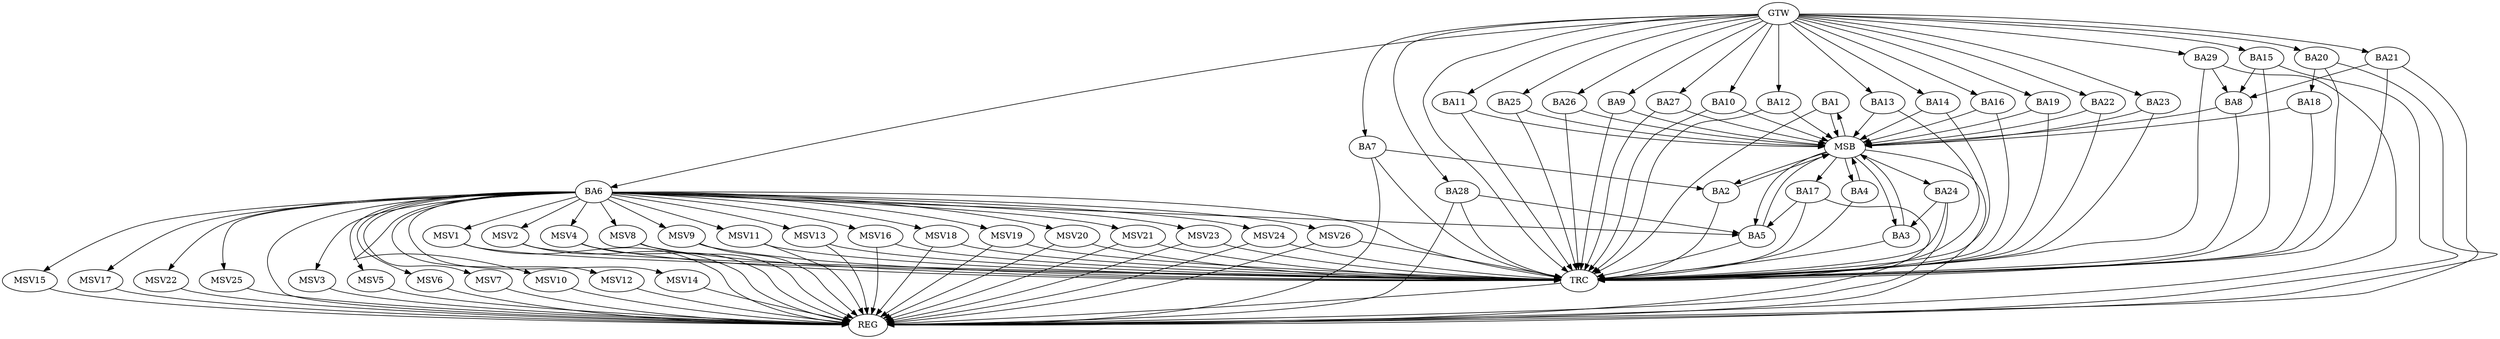 strict digraph G {
  BA1 [ label="BA1" ];
  BA2 [ label="BA2" ];
  BA3 [ label="BA3" ];
  BA4 [ label="BA4" ];
  BA5 [ label="BA5" ];
  BA6 [ label="BA6" ];
  BA7 [ label="BA7" ];
  BA8 [ label="BA8" ];
  BA9 [ label="BA9" ];
  BA10 [ label="BA10" ];
  BA11 [ label="BA11" ];
  BA12 [ label="BA12" ];
  BA13 [ label="BA13" ];
  BA14 [ label="BA14" ];
  BA15 [ label="BA15" ];
  BA16 [ label="BA16" ];
  BA17 [ label="BA17" ];
  BA18 [ label="BA18" ];
  BA19 [ label="BA19" ];
  BA20 [ label="BA20" ];
  BA21 [ label="BA21" ];
  BA22 [ label="BA22" ];
  BA23 [ label="BA23" ];
  BA24 [ label="BA24" ];
  BA25 [ label="BA25" ];
  BA26 [ label="BA26" ];
  BA27 [ label="BA27" ];
  BA28 [ label="BA28" ];
  BA29 [ label="BA29" ];
  GTW [ label="GTW" ];
  REG [ label="REG" ];
  MSB [ label="MSB" ];
  TRC [ label="TRC" ];
  MSV1 [ label="MSV1" ];
  MSV2 [ label="MSV2" ];
  MSV3 [ label="MSV3" ];
  MSV4 [ label="MSV4" ];
  MSV5 [ label="MSV5" ];
  MSV6 [ label="MSV6" ];
  MSV7 [ label="MSV7" ];
  MSV8 [ label="MSV8" ];
  MSV9 [ label="MSV9" ];
  MSV10 [ label="MSV10" ];
  MSV11 [ label="MSV11" ];
  MSV12 [ label="MSV12" ];
  MSV13 [ label="MSV13" ];
  MSV14 [ label="MSV14" ];
  MSV15 [ label="MSV15" ];
  MSV16 [ label="MSV16" ];
  MSV17 [ label="MSV17" ];
  MSV18 [ label="MSV18" ];
  MSV19 [ label="MSV19" ];
  MSV20 [ label="MSV20" ];
  MSV21 [ label="MSV21" ];
  MSV22 [ label="MSV22" ];
  MSV23 [ label="MSV23" ];
  MSV24 [ label="MSV24" ];
  MSV25 [ label="MSV25" ];
  MSV26 [ label="MSV26" ];
  BA6 -> BA5;
  BA7 -> BA2;
  BA15 -> BA8;
  BA17 -> BA5;
  BA20 -> BA18;
  BA21 -> BA8;
  BA24 -> BA3;
  BA28 -> BA5;
  BA29 -> BA8;
  GTW -> BA6;
  GTW -> BA7;
  GTW -> BA9;
  GTW -> BA10;
  GTW -> BA11;
  GTW -> BA12;
  GTW -> BA13;
  GTW -> BA14;
  GTW -> BA15;
  GTW -> BA16;
  GTW -> BA19;
  GTW -> BA20;
  GTW -> BA21;
  GTW -> BA22;
  GTW -> BA23;
  GTW -> BA25;
  GTW -> BA26;
  GTW -> BA27;
  GTW -> BA28;
  GTW -> BA29;
  BA6 -> REG;
  BA7 -> REG;
  BA15 -> REG;
  BA17 -> REG;
  BA20 -> REG;
  BA21 -> REG;
  BA24 -> REG;
  BA28 -> REG;
  BA29 -> REG;
  BA1 -> MSB;
  MSB -> BA2;
  MSB -> REG;
  BA2 -> MSB;
  MSB -> BA1;
  BA3 -> MSB;
  BA4 -> MSB;
  MSB -> BA3;
  BA5 -> MSB;
  BA8 -> MSB;
  MSB -> BA5;
  BA9 -> MSB;
  MSB -> BA4;
  BA10 -> MSB;
  BA11 -> MSB;
  BA12 -> MSB;
  BA13 -> MSB;
  BA14 -> MSB;
  BA16 -> MSB;
  BA18 -> MSB;
  BA19 -> MSB;
  BA22 -> MSB;
  BA23 -> MSB;
  BA25 -> MSB;
  MSB -> BA24;
  BA26 -> MSB;
  MSB -> BA17;
  BA27 -> MSB;
  BA1 -> TRC;
  BA2 -> TRC;
  BA3 -> TRC;
  BA4 -> TRC;
  BA5 -> TRC;
  BA6 -> TRC;
  BA7 -> TRC;
  BA8 -> TRC;
  BA9 -> TRC;
  BA10 -> TRC;
  BA11 -> TRC;
  BA12 -> TRC;
  BA13 -> TRC;
  BA14 -> TRC;
  BA15 -> TRC;
  BA16 -> TRC;
  BA17 -> TRC;
  BA18 -> TRC;
  BA19 -> TRC;
  BA20 -> TRC;
  BA21 -> TRC;
  BA22 -> TRC;
  BA23 -> TRC;
  BA24 -> TRC;
  BA25 -> TRC;
  BA26 -> TRC;
  BA27 -> TRC;
  BA28 -> TRC;
  BA29 -> TRC;
  GTW -> TRC;
  TRC -> REG;
  BA6 -> MSV1;
  BA6 -> MSV2;
  BA6 -> MSV3;
  BA6 -> MSV4;
  MSV1 -> REG;
  MSV1 -> TRC;
  MSV2 -> REG;
  MSV2 -> TRC;
  MSV3 -> REG;
  MSV4 -> REG;
  MSV4 -> TRC;
  BA6 -> MSV5;
  BA6 -> MSV6;
  BA6 -> MSV7;
  MSV5 -> REG;
  MSV6 -> REG;
  MSV7 -> REG;
  BA6 -> MSV8;
  MSV8 -> REG;
  MSV8 -> TRC;
  BA6 -> MSV9;
  MSV9 -> REG;
  MSV9 -> TRC;
  BA6 -> MSV10;
  BA6 -> MSV11;
  BA6 -> MSV12;
  MSV10 -> REG;
  MSV11 -> REG;
  MSV11 -> TRC;
  MSV12 -> REG;
  BA6 -> MSV13;
  BA6 -> MSV14;
  MSV13 -> REG;
  MSV13 -> TRC;
  MSV14 -> REG;
  BA6 -> MSV15;
  MSV15 -> REG;
  BA6 -> MSV16;
  MSV16 -> REG;
  MSV16 -> TRC;
  BA6 -> MSV17;
  MSV17 -> REG;
  BA6 -> MSV18;
  MSV18 -> REG;
  MSV18 -> TRC;
  BA6 -> MSV19;
  MSV19 -> REG;
  MSV19 -> TRC;
  BA6 -> MSV20;
  BA6 -> MSV21;
  MSV20 -> REG;
  MSV20 -> TRC;
  MSV21 -> REG;
  MSV21 -> TRC;
  BA6 -> MSV22;
  MSV22 -> REG;
  BA6 -> MSV23;
  BA6 -> MSV24;
  BA6 -> MSV25;
  BA6 -> MSV26;
  MSV23 -> REG;
  MSV23 -> TRC;
  MSV24 -> REG;
  MSV24 -> TRC;
  MSV25 -> REG;
  MSV26 -> REG;
  MSV26 -> TRC;
}

